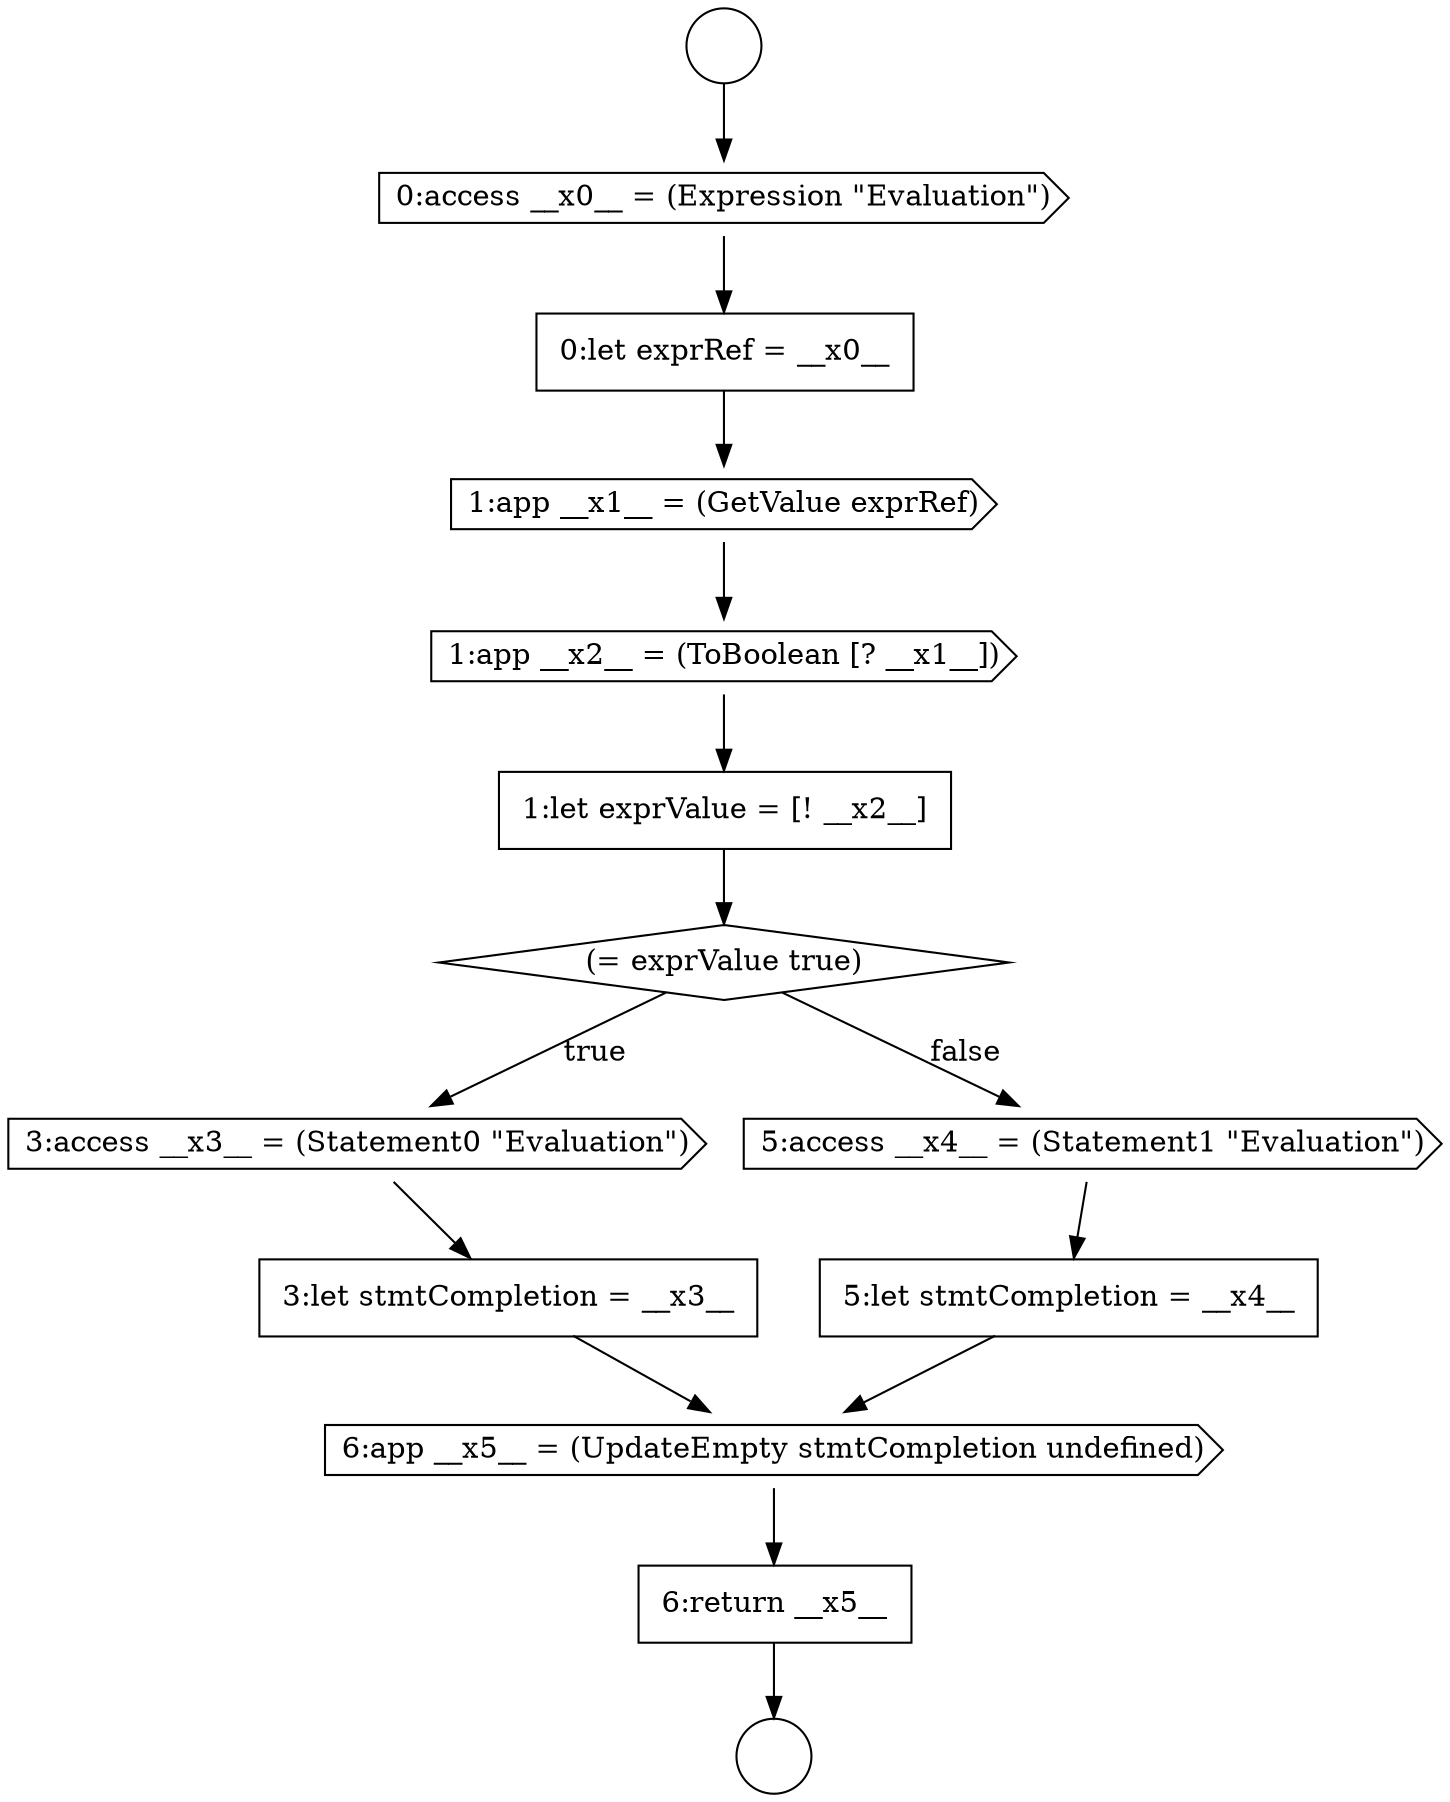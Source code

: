 digraph {
  node7147 [shape=circle label=" " color="black" fillcolor="white" style=filled]
  node7156 [shape=none, margin=0, label=<<font color="black">
    <table border="0" cellborder="1" cellspacing="0" cellpadding="10">
      <tr><td align="left">3:let stmtCompletion = __x3__</td></tr>
    </table>
  </font>> color="black" fillcolor="white" style=filled]
  node7148 [shape=circle label=" " color="black" fillcolor="white" style=filled]
  node7150 [shape=none, margin=0, label=<<font color="black">
    <table border="0" cellborder="1" cellspacing="0" cellpadding="10">
      <tr><td align="left">0:let exprRef = __x0__</td></tr>
    </table>
  </font>> color="black" fillcolor="white" style=filled]
  node7158 [shape=none, margin=0, label=<<font color="black">
    <table border="0" cellborder="1" cellspacing="0" cellpadding="10">
      <tr><td align="left">5:let stmtCompletion = __x4__</td></tr>
    </table>
  </font>> color="black" fillcolor="white" style=filled]
  node7154 [shape=diamond, label=<<font color="black">(= exprValue true)</font>> color="black" fillcolor="white" style=filled]
  node7151 [shape=cds, label=<<font color="black">1:app __x1__ = (GetValue exprRef)</font>> color="black" fillcolor="white" style=filled]
  node7159 [shape=cds, label=<<font color="black">6:app __x5__ = (UpdateEmpty stmtCompletion undefined)</font>> color="black" fillcolor="white" style=filled]
  node7149 [shape=cds, label=<<font color="black">0:access __x0__ = (Expression &quot;Evaluation&quot;)</font>> color="black" fillcolor="white" style=filled]
  node7153 [shape=none, margin=0, label=<<font color="black">
    <table border="0" cellborder="1" cellspacing="0" cellpadding="10">
      <tr><td align="left">1:let exprValue = [! __x2__]</td></tr>
    </table>
  </font>> color="black" fillcolor="white" style=filled]
  node7160 [shape=none, margin=0, label=<<font color="black">
    <table border="0" cellborder="1" cellspacing="0" cellpadding="10">
      <tr><td align="left">6:return __x5__</td></tr>
    </table>
  </font>> color="black" fillcolor="white" style=filled]
  node7155 [shape=cds, label=<<font color="black">3:access __x3__ = (Statement0 &quot;Evaluation&quot;)</font>> color="black" fillcolor="white" style=filled]
  node7157 [shape=cds, label=<<font color="black">5:access __x4__ = (Statement1 &quot;Evaluation&quot;)</font>> color="black" fillcolor="white" style=filled]
  node7152 [shape=cds, label=<<font color="black">1:app __x2__ = (ToBoolean [? __x1__])</font>> color="black" fillcolor="white" style=filled]
  node7160 -> node7148 [ color="black"]
  node7155 -> node7156 [ color="black"]
  node7156 -> node7159 [ color="black"]
  node7154 -> node7155 [label=<<font color="black">true</font>> color="black"]
  node7154 -> node7157 [label=<<font color="black">false</font>> color="black"]
  node7151 -> node7152 [ color="black"]
  node7153 -> node7154 [ color="black"]
  node7152 -> node7153 [ color="black"]
  node7147 -> node7149 [ color="black"]
  node7150 -> node7151 [ color="black"]
  node7157 -> node7158 [ color="black"]
  node7159 -> node7160 [ color="black"]
  node7149 -> node7150 [ color="black"]
  node7158 -> node7159 [ color="black"]
}

